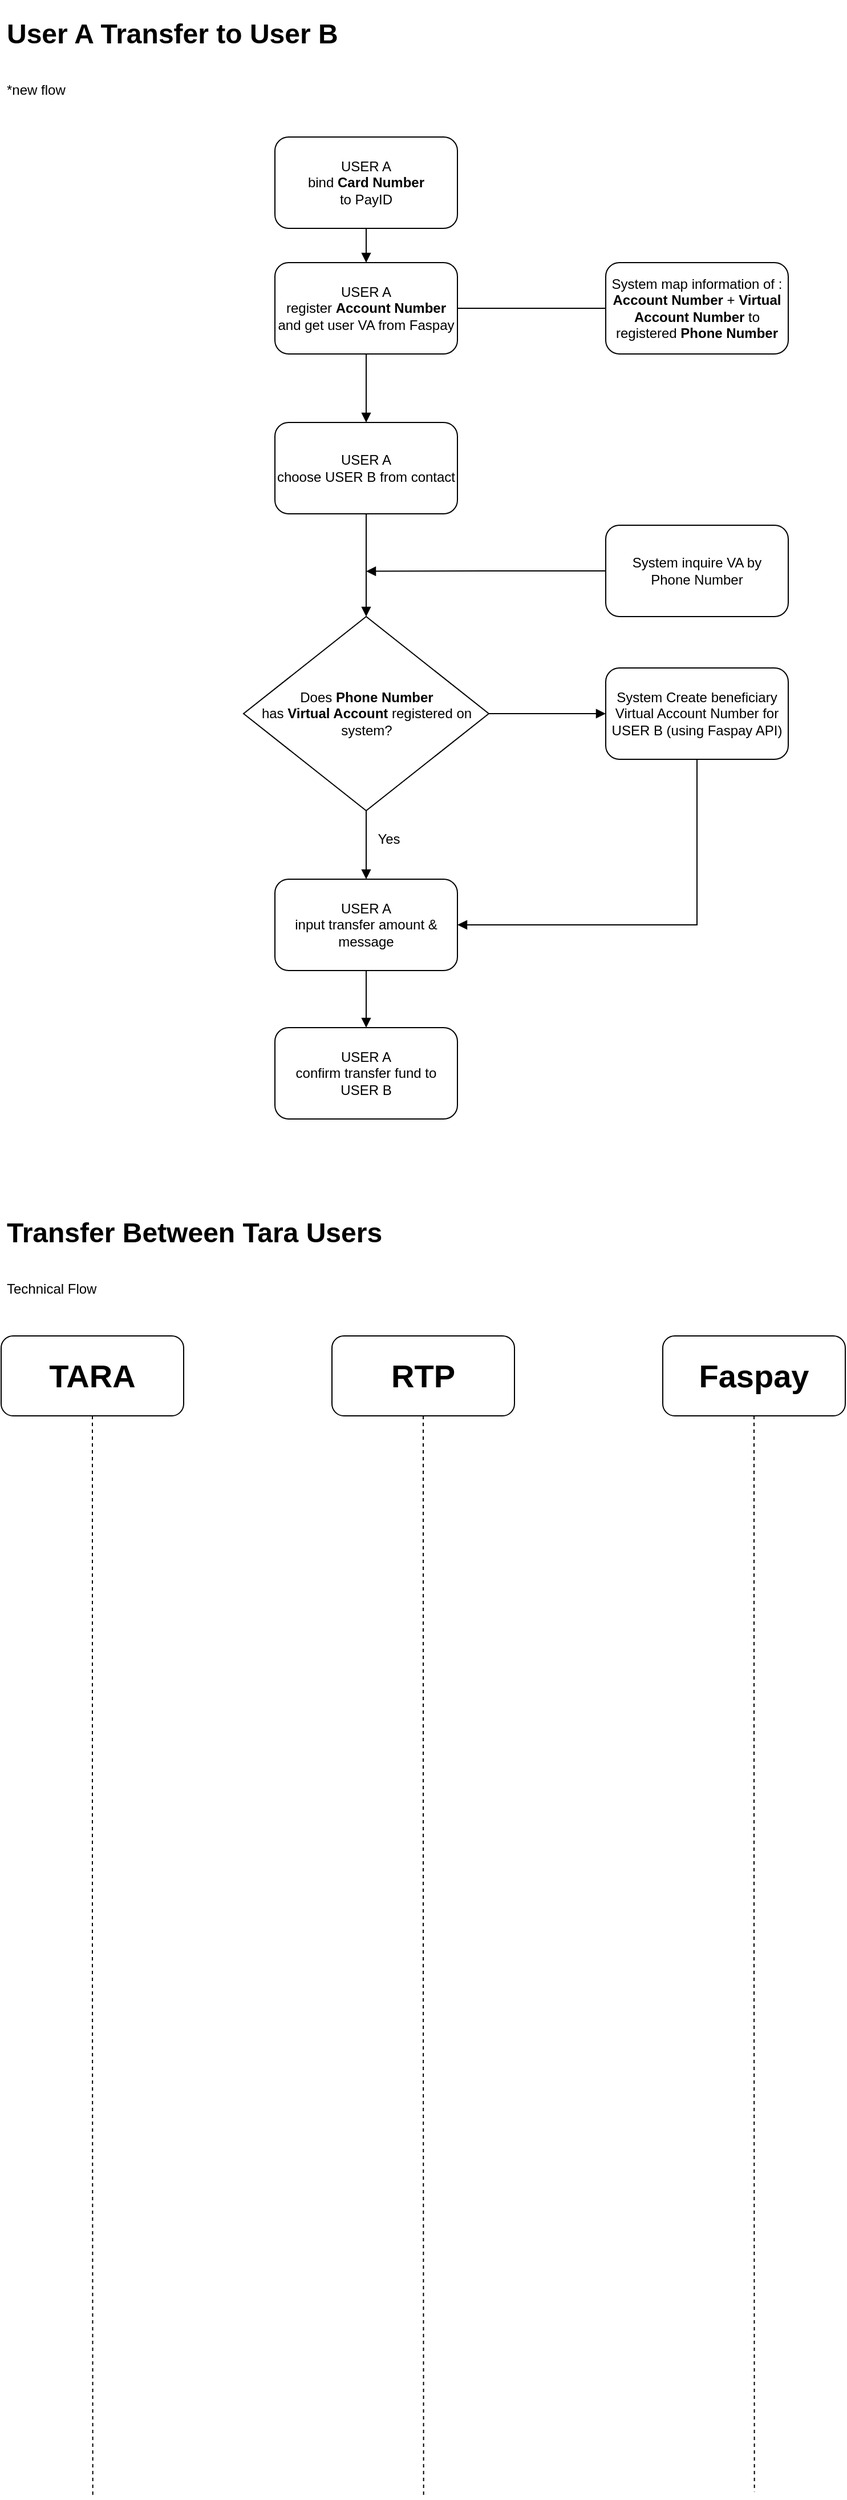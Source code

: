 <mxfile version="17.1.2" type="github">
  <diagram id="3dCb9yxg3Jm1YgqBKH3y" name="Page-1">
    <mxGraphModel dx="1303" dy="767" grid="1" gridSize="10" guides="1" tooltips="1" connect="1" arrows="1" fold="1" page="1" pageScale="1" pageWidth="850" pageHeight="1100" math="0" shadow="0">
      <root>
        <mxCell id="0" />
        <mxCell id="1" parent="0" />
        <mxCell id="i-oP5rwVgGcxWzek801b-1" value="&lt;h1&gt;User A Transfer to User B&lt;/h1&gt;&lt;h1&gt;&lt;span style=&quot;font-size: 12px ; font-weight: 400&quot;&gt;*new flow&lt;/span&gt;&lt;/h1&gt;" style="text;html=1;strokeColor=none;fillColor=none;spacing=5;spacingTop=-20;whiteSpace=wrap;overflow=hidden;rounded=0;" parent="1" vertex="1">
          <mxGeometry x="40" y="90" width="500" height="120" as="geometry" />
        </mxCell>
        <mxCell id="i-oP5rwVgGcxWzek801b-6" style="edgeStyle=orthogonalEdgeStyle;rounded=0;orthogonalLoop=1;jettySize=auto;html=1;exitX=0.5;exitY=1;exitDx=0;exitDy=0;entryX=0.5;entryY=0;entryDx=0;entryDy=0;endArrow=block;endFill=1;" parent="1" source="i-oP5rwVgGcxWzek801b-2" target="i-oP5rwVgGcxWzek801b-3" edge="1">
          <mxGeometry relative="1" as="geometry" />
        </mxCell>
        <mxCell id="i-oP5rwVgGcxWzek801b-2" value="USER A&lt;br&gt;bind &lt;b&gt;Card Number&lt;/b&gt;&lt;br&gt;to PayID" style="rounded=1;whiteSpace=wrap;html=1;" parent="1" vertex="1">
          <mxGeometry x="280" y="200" width="160" height="80" as="geometry" />
        </mxCell>
        <mxCell id="i-oP5rwVgGcxWzek801b-5" style="edgeStyle=orthogonalEdgeStyle;rounded=0;orthogonalLoop=1;jettySize=auto;html=1;exitX=1;exitY=0.5;exitDx=0;exitDy=0;entryX=0;entryY=0.5;entryDx=0;entryDy=0;endArrow=none;endFill=0;" parent="1" source="i-oP5rwVgGcxWzek801b-3" target="i-oP5rwVgGcxWzek801b-4" edge="1">
          <mxGeometry relative="1" as="geometry" />
        </mxCell>
        <mxCell id="i-oP5rwVgGcxWzek801b-9" style="edgeStyle=orthogonalEdgeStyle;rounded=0;orthogonalLoop=1;jettySize=auto;html=1;exitX=0.5;exitY=1;exitDx=0;exitDy=0;entryX=0.5;entryY=0;entryDx=0;entryDy=0;endArrow=block;endFill=1;" parent="1" source="i-oP5rwVgGcxWzek801b-3" target="i-oP5rwVgGcxWzek801b-7" edge="1">
          <mxGeometry relative="1" as="geometry" />
        </mxCell>
        <mxCell id="i-oP5rwVgGcxWzek801b-3" value="USER A&lt;br&gt;register &lt;b&gt;Account Number&lt;/b&gt;&lt;br&gt;and get user VA from Faspay" style="rounded=1;whiteSpace=wrap;html=1;" parent="1" vertex="1">
          <mxGeometry x="280" y="310" width="160" height="80" as="geometry" />
        </mxCell>
        <mxCell id="i-oP5rwVgGcxWzek801b-4" value="System map information of :&lt;br&gt;&lt;b&gt;Account Number&lt;/b&gt; + &lt;b&gt;Virtual Account Number&lt;/b&gt; to registered &lt;b&gt;Phone Number&lt;/b&gt;" style="rounded=1;whiteSpace=wrap;html=1;" parent="1" vertex="1">
          <mxGeometry x="570" y="310" width="160" height="80" as="geometry" />
        </mxCell>
        <mxCell id="i-oP5rwVgGcxWzek801b-11" style="edgeStyle=orthogonalEdgeStyle;rounded=0;orthogonalLoop=1;jettySize=auto;html=1;exitX=0.5;exitY=1;exitDx=0;exitDy=0;endArrow=block;endFill=1;" parent="1" source="i-oP5rwVgGcxWzek801b-7" target="i-oP5rwVgGcxWzek801b-10" edge="1">
          <mxGeometry relative="1" as="geometry" />
        </mxCell>
        <mxCell id="i-oP5rwVgGcxWzek801b-7" value="USER A&lt;br&gt;choose USER B from contact" style="rounded=1;whiteSpace=wrap;html=1;" parent="1" vertex="1">
          <mxGeometry x="280" y="450" width="160" height="80" as="geometry" />
        </mxCell>
        <mxCell id="i-oP5rwVgGcxWzek801b-12" style="edgeStyle=orthogonalEdgeStyle;rounded=0;orthogonalLoop=1;jettySize=auto;html=1;exitX=0;exitY=0.5;exitDx=0;exitDy=0;endArrow=block;endFill=1;" parent="1" source="i-oP5rwVgGcxWzek801b-8" edge="1">
          <mxGeometry relative="1" as="geometry">
            <mxPoint x="360" y="580.333" as="targetPoint" />
          </mxGeometry>
        </mxCell>
        <mxCell id="i-oP5rwVgGcxWzek801b-8" value="System inquire VA by&lt;br&gt;Phone Number" style="rounded=1;whiteSpace=wrap;html=1;" parent="1" vertex="1">
          <mxGeometry x="570" y="540" width="160" height="80" as="geometry" />
        </mxCell>
        <mxCell id="i-oP5rwVgGcxWzek801b-14" style="edgeStyle=orthogonalEdgeStyle;rounded=0;orthogonalLoop=1;jettySize=auto;html=1;exitX=0.5;exitY=1;exitDx=0;exitDy=0;entryX=0.5;entryY=0;entryDx=0;entryDy=0;endArrow=block;endFill=1;" parent="1" source="i-oP5rwVgGcxWzek801b-10" target="i-oP5rwVgGcxWzek801b-13" edge="1">
          <mxGeometry relative="1" as="geometry" />
        </mxCell>
        <mxCell id="i-oP5rwVgGcxWzek801b-19" style="edgeStyle=orthogonalEdgeStyle;rounded=0;orthogonalLoop=1;jettySize=auto;html=1;exitX=1;exitY=0.5;exitDx=0;exitDy=0;entryX=0;entryY=0.5;entryDx=0;entryDy=0;endArrow=block;endFill=1;" parent="1" source="i-oP5rwVgGcxWzek801b-10" target="i-oP5rwVgGcxWzek801b-18" edge="1">
          <mxGeometry relative="1" as="geometry" />
        </mxCell>
        <mxCell id="i-oP5rwVgGcxWzek801b-10" value="Does &lt;b&gt;Phone Number&lt;/b&gt;&lt;br&gt;has &lt;b&gt;Virtual Account &lt;/b&gt;registered on system?" style="rhombus;whiteSpace=wrap;html=1;" parent="1" vertex="1">
          <mxGeometry x="252.5" y="620" width="215" height="170" as="geometry" />
        </mxCell>
        <mxCell id="i-oP5rwVgGcxWzek801b-16" style="edgeStyle=orthogonalEdgeStyle;rounded=0;orthogonalLoop=1;jettySize=auto;html=1;exitX=0.5;exitY=1;exitDx=0;exitDy=0;entryX=0.5;entryY=0;entryDx=0;entryDy=0;endArrow=block;endFill=1;" parent="1" source="i-oP5rwVgGcxWzek801b-13" target="i-oP5rwVgGcxWzek801b-15" edge="1">
          <mxGeometry relative="1" as="geometry" />
        </mxCell>
        <mxCell id="i-oP5rwVgGcxWzek801b-13" value="USER A&lt;br&gt;input transfer amount &amp;amp; message" style="rounded=1;whiteSpace=wrap;html=1;" parent="1" vertex="1">
          <mxGeometry x="280" y="850" width="160" height="80" as="geometry" />
        </mxCell>
        <mxCell id="i-oP5rwVgGcxWzek801b-15" value="USER A&lt;br&gt;confirm transfer fund to USER B" style="rounded=1;whiteSpace=wrap;html=1;" parent="1" vertex="1">
          <mxGeometry x="280" y="980" width="160" height="80" as="geometry" />
        </mxCell>
        <mxCell id="i-oP5rwVgGcxWzek801b-17" value="Yes" style="text;html=1;strokeColor=none;fillColor=none;align=center;verticalAlign=middle;whiteSpace=wrap;rounded=0;" parent="1" vertex="1">
          <mxGeometry x="350" y="800" width="60" height="30" as="geometry" />
        </mxCell>
        <mxCell id="i-oP5rwVgGcxWzek801b-20" style="edgeStyle=orthogonalEdgeStyle;rounded=0;orthogonalLoop=1;jettySize=auto;html=1;exitX=0.5;exitY=1;exitDx=0;exitDy=0;entryX=1;entryY=0.5;entryDx=0;entryDy=0;endArrow=block;endFill=1;" parent="1" source="i-oP5rwVgGcxWzek801b-18" target="i-oP5rwVgGcxWzek801b-13" edge="1">
          <mxGeometry relative="1" as="geometry" />
        </mxCell>
        <mxCell id="i-oP5rwVgGcxWzek801b-18" value="System Create beneficiary Virtual Account Number for USER B (using Faspay API)" style="rounded=1;whiteSpace=wrap;html=1;" parent="1" vertex="1">
          <mxGeometry x="570" y="665" width="160" height="80" as="geometry" />
        </mxCell>
        <mxCell id="Rs9gfFRQPGl0BDksJSR8-1" value="&lt;h1&gt;Transfer Between Tara Users&lt;/h1&gt;&lt;h1&gt;&lt;span style=&quot;font-size: 12px ; font-weight: 400&quot;&gt;Technical Flow&lt;/span&gt;&lt;/h1&gt;" style="text;html=1;strokeColor=none;fillColor=none;spacing=5;spacingTop=-20;whiteSpace=wrap;overflow=hidden;rounded=0;" vertex="1" parent="1">
          <mxGeometry x="40" y="1140" width="500" height="90" as="geometry" />
        </mxCell>
        <mxCell id="Rs9gfFRQPGl0BDksJSR8-6" style="edgeStyle=orthogonalEdgeStyle;rounded=0;orthogonalLoop=1;jettySize=auto;html=1;exitX=0.5;exitY=1;exitDx=0;exitDy=0;dashed=1;endArrow=none;endFill=0;" edge="1" parent="1" source="Rs9gfFRQPGl0BDksJSR8-2">
          <mxGeometry relative="1" as="geometry">
            <mxPoint x="120.333" y="2266.667" as="targetPoint" />
          </mxGeometry>
        </mxCell>
        <mxCell id="Rs9gfFRQPGl0BDksJSR8-2" value="TARA" style="rounded=1;whiteSpace=wrap;html=1;fontSize=28;fontStyle=1" vertex="1" parent="1">
          <mxGeometry x="40" y="1250" width="160" height="70" as="geometry" />
        </mxCell>
        <mxCell id="Rs9gfFRQPGl0BDksJSR8-9" style="edgeStyle=orthogonalEdgeStyle;rounded=0;orthogonalLoop=1;jettySize=auto;html=1;exitX=0.5;exitY=1;exitDx=0;exitDy=0;dashed=1;endArrow=none;endFill=0;" edge="1" parent="1" source="Rs9gfFRQPGl0BDksJSR8-3">
          <mxGeometry relative="1" as="geometry">
            <mxPoint x="410.333" y="2266.667" as="targetPoint" />
          </mxGeometry>
        </mxCell>
        <mxCell id="Rs9gfFRQPGl0BDksJSR8-3" value="RTP" style="rounded=1;whiteSpace=wrap;html=1;fontSize=28;fontStyle=1" vertex="1" parent="1">
          <mxGeometry x="330" y="1250" width="160" height="70" as="geometry" />
        </mxCell>
        <mxCell id="Rs9gfFRQPGl0BDksJSR8-10" style="edgeStyle=orthogonalEdgeStyle;rounded=0;orthogonalLoop=1;jettySize=auto;html=1;exitX=0.5;exitY=1;exitDx=0;exitDy=0;dashed=1;endArrow=none;endFill=0;" edge="1" parent="1" source="Rs9gfFRQPGl0BDksJSR8-4">
          <mxGeometry relative="1" as="geometry">
            <mxPoint x="700.333" y="2262.222" as="targetPoint" />
          </mxGeometry>
        </mxCell>
        <mxCell id="Rs9gfFRQPGl0BDksJSR8-4" value="Faspay" style="rounded=1;whiteSpace=wrap;html=1;fontSize=28;fontStyle=1" vertex="1" parent="1">
          <mxGeometry x="620" y="1250" width="160" height="70" as="geometry" />
        </mxCell>
      </root>
    </mxGraphModel>
  </diagram>
</mxfile>

